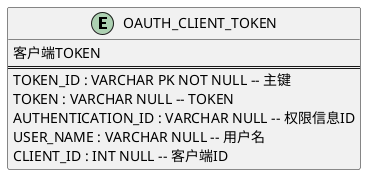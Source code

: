 @startuml DATABASE

entity OAUTH_CLIENT_TOKEN {
    客户端TOKEN
    ==
    TOKEN_ID : VARCHAR PK NOT NULL -- 主键
    TOKEN : VARCHAR NULL -- TOKEN
    AUTHENTICATION_ID : VARCHAR NULL -- 权限信息ID
    USER_NAME : VARCHAR NULL -- 用户名
    CLIENT_ID : INT NULL -- 客户端ID
}

@enduml
ENGINE
PK
FK
AUTO_INCREMENT
UNIQUE
INDEX
UNSIGNED
NOT
NULL
VERSION
CREATEDDATE
CREATEDBY
LASTMODIFIEDDATE
LASTMODIFIEDBY
LOGICALDELETE
ASBOOLEAN
DEFAULT
SEQUENCE
IDGENERATOR
CODETYPE